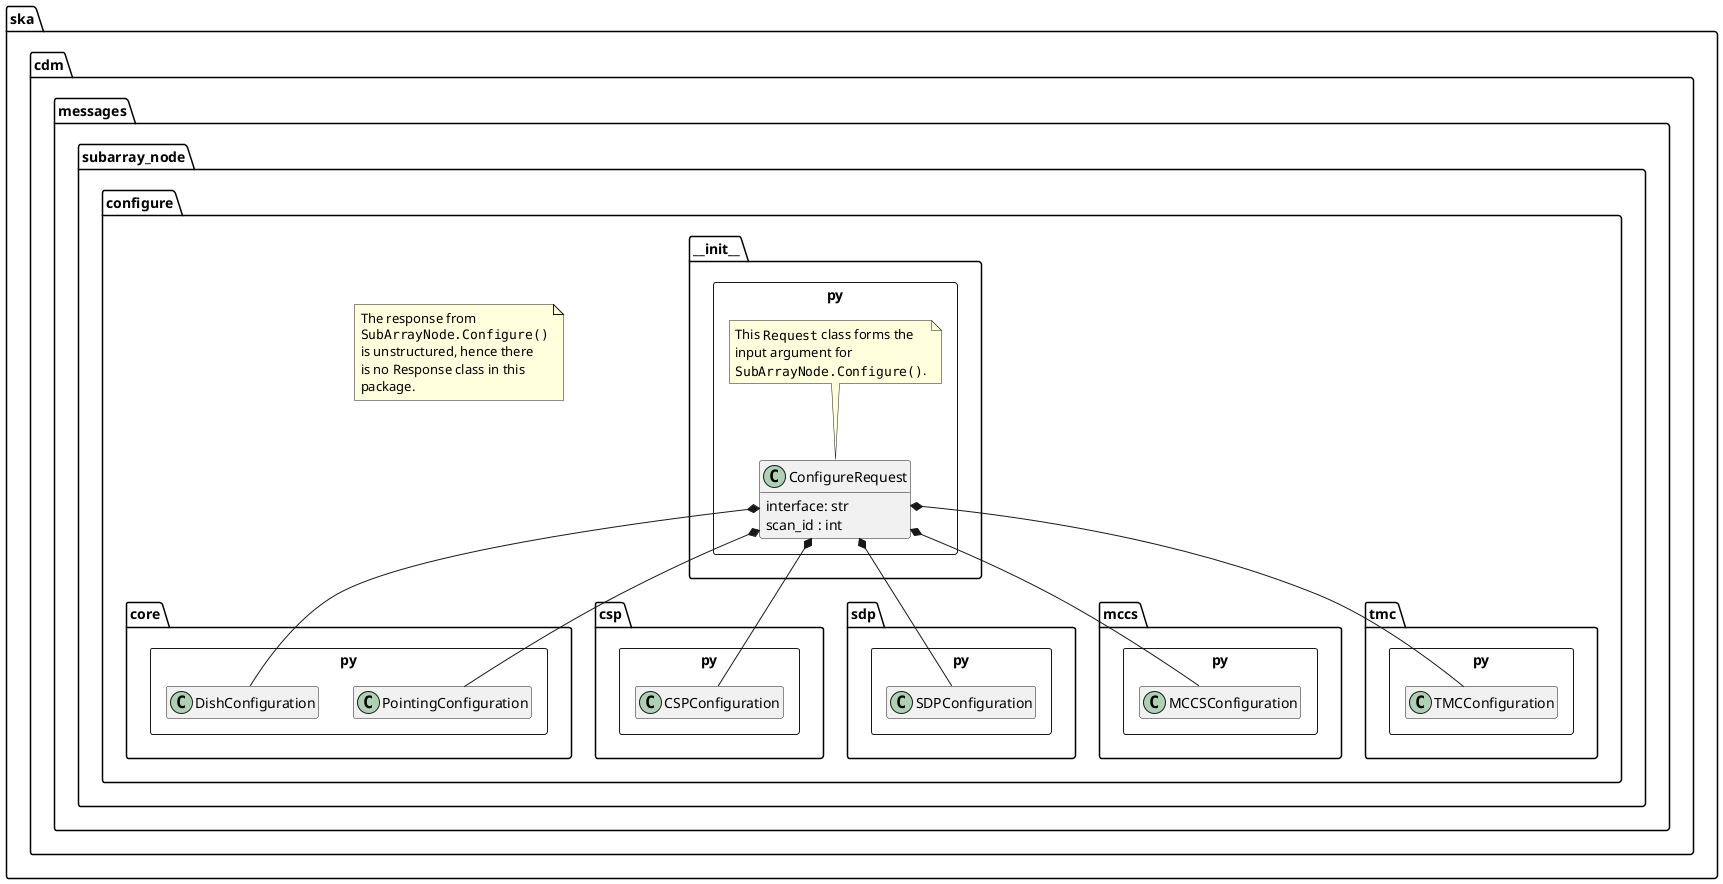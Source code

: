 @startuml
hide empty members

package ska.cdm.messages.subarray_node.configure {
	package core.py <<Rectangle>> {
		class PointingConfiguration
		class DishConfiguration
	}

	package csp.py <<Rectangle>> {
		class CSPConfiguration
	}

	package sdp.py <<Rectangle>> {
		class SDPConfiguration
	}

    package sdp.py <<Rectangle>> {
        class SDPConfiguration
    }

    package mccs.py <<Rectangle>> {
        class MCCSConfiguration
    }

	package tmc.py <<Rectangle>> {
		class TMCConfiguration
	}

	package ~__init__.py <<Rectangle>> {
		class ConfigureRequest {
      interface: str
			scan_id : int
		}
		ConfigureRequest *-- PointingConfiguration
		ConfigureRequest *-- DishConfiguration
		ConfigureRequest *-- CSPConfiguration
		ConfigureRequest *-- SDPConfiguration
		ConfigureRequest *-- MCCSConfiguration
        ConfigureRequest *-- TMCConfiguration

		note top of ConfigureRequest
			This ""Request"" class forms the
			input argument for
			""SubArrayNode.Configure()"".
		end note
	}

	note as N1
		The response from
		""SubArrayNode.Configure()""
		is unstructured, hence there
		is no Response class in this
		package.
	end note
}

@enduml
